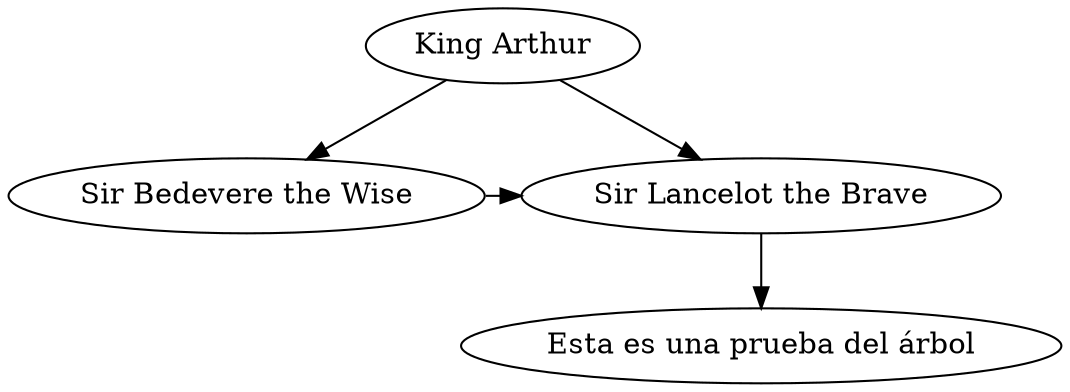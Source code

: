 // The Round Table
digraph {
	A [label="King Arthur"]
	B [label="Sir Bedevere the Wise"]
	L [label="Sir Lancelot the Brave"]
	H [label="Esta es una prueba del árbol"]
	A -> B
	A -> L
	L -> H
	B -> L [constraint=false]
}

